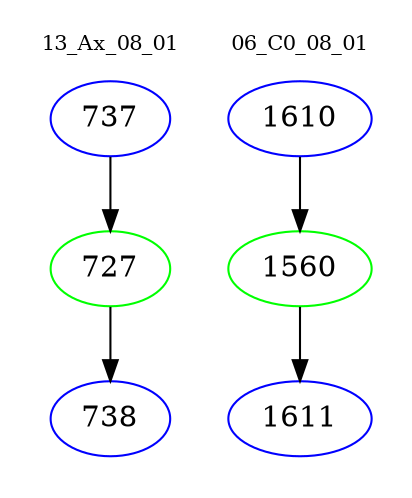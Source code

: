 digraph{
subgraph cluster_0 {
color = white
label = "13_Ax_08_01";
fontsize=10;
T0_737 [label="737", color="blue"]
T0_737 -> T0_727 [color="black"]
T0_727 [label="727", color="green"]
T0_727 -> T0_738 [color="black"]
T0_738 [label="738", color="blue"]
}
subgraph cluster_1 {
color = white
label = "06_C0_08_01";
fontsize=10;
T1_1610 [label="1610", color="blue"]
T1_1610 -> T1_1560 [color="black"]
T1_1560 [label="1560", color="green"]
T1_1560 -> T1_1611 [color="black"]
T1_1611 [label="1611", color="blue"]
}
}
